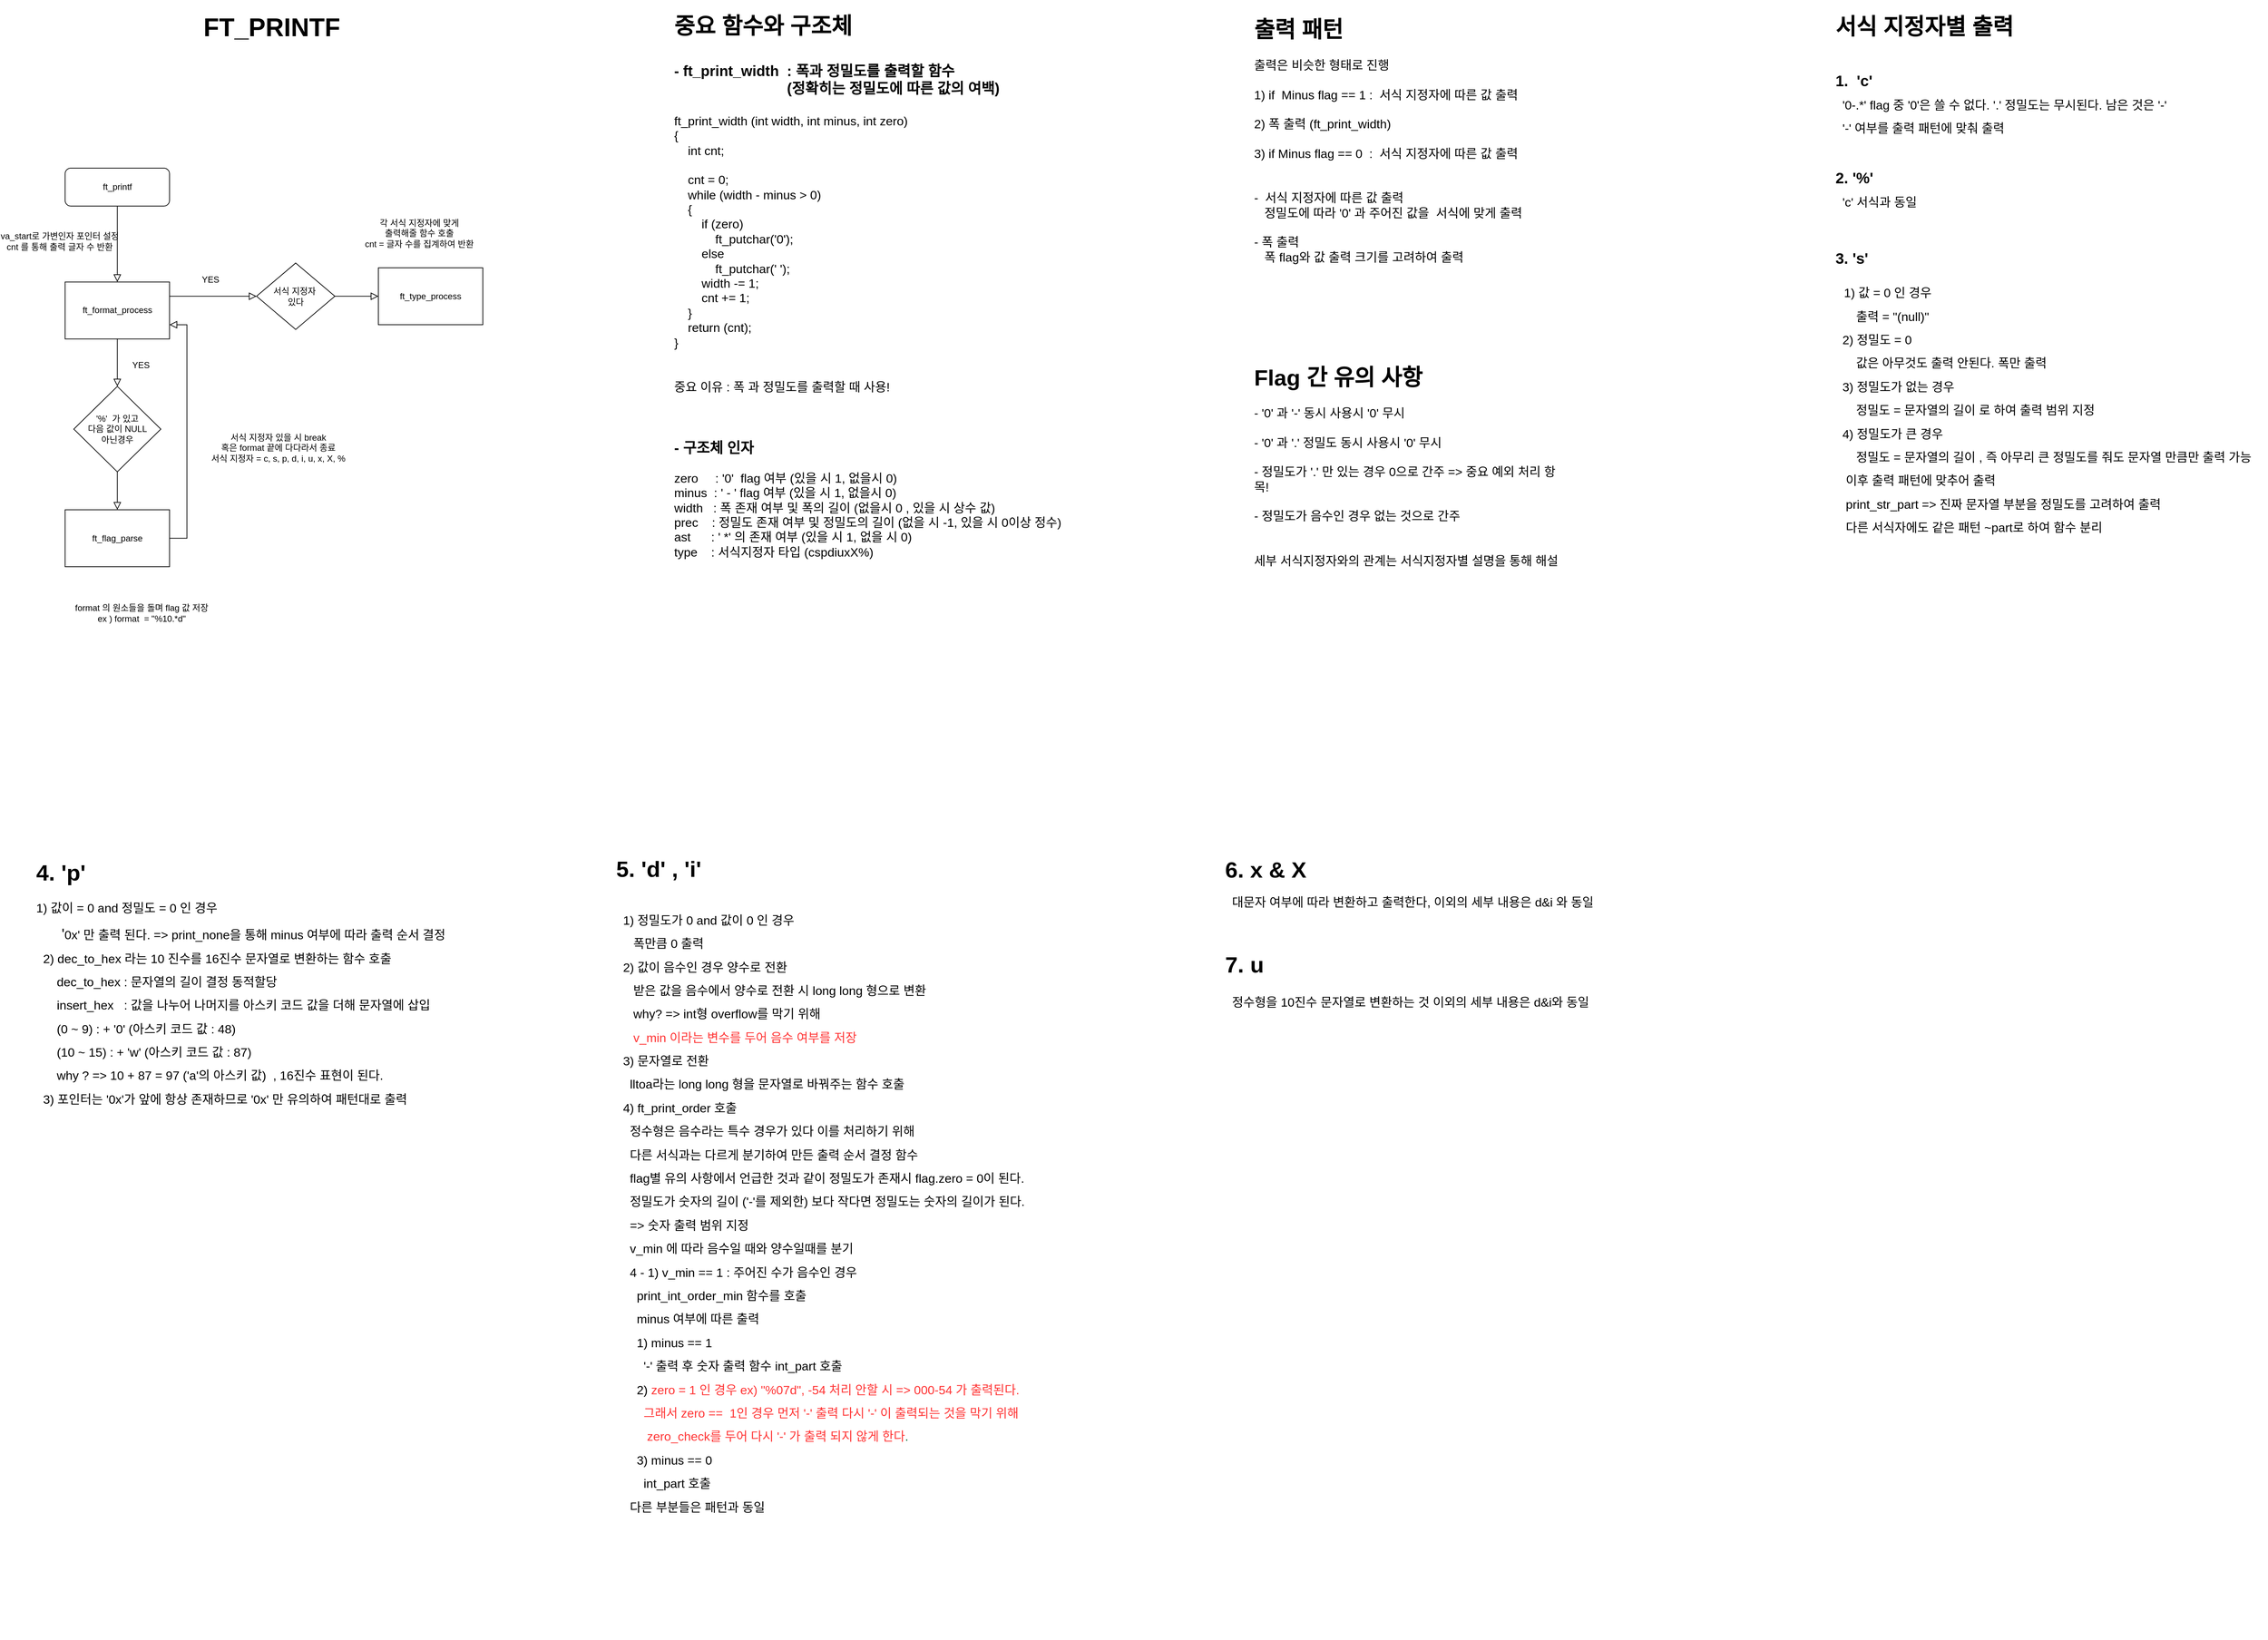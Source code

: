 <mxfile version="14.4.7" type="github">
  <diagram id="C5RBs43oDa-KdzZeNtuy" name="Page-1">
    <mxGraphModel dx="2474" dy="786" grid="1" gridSize="10" guides="1" tooltips="1" connect="1" arrows="1" fold="1" page="1" pageScale="1" pageWidth="827" pageHeight="1169" math="0" shadow="0">
      <root>
        <mxCell id="WIyWlLk6GJQsqaUBKTNV-0" />
        <mxCell id="WIyWlLk6GJQsqaUBKTNV-1" parent="WIyWlLk6GJQsqaUBKTNV-0" />
        <mxCell id="jbhYbt3t-bC4aFOuz0vU-21" value="&lt;h1&gt;&lt;font style=&quot;font-size: 31px&quot;&gt;중요 함수와 구조체&lt;/font&gt;&lt;/h1&gt;&lt;div&gt;&lt;b&gt;&lt;br&gt;&lt;/b&gt;&lt;/div&gt;&lt;div style=&quot;font-size: 20px&quot;&gt;&lt;font style=&quot;font-size: 20px&quot;&gt;&lt;b&gt;- ft_print_width&amp;nbsp; : 폭과 정밀도를 출력할 함수&amp;nbsp;&lt;/b&gt;&lt;/font&gt;&lt;/div&gt;&lt;div style=&quot;font-size: 20px&quot;&gt;&lt;font style=&quot;font-size: 20px&quot;&gt;&lt;b&gt;&amp;nbsp; &amp;nbsp; &amp;nbsp; &amp;nbsp; &amp;nbsp; &amp;nbsp; &amp;nbsp; &amp;nbsp; &amp;nbsp; &amp;nbsp; &amp;nbsp; &amp;nbsp; &amp;nbsp; &amp;nbsp; (정확히는 정밀도에 따른 값의 여백)&lt;/b&gt;&lt;/font&gt;&lt;/div&gt;&lt;div style=&quot;font-size: 20px&quot;&gt;&lt;font style=&quot;font-size: 20px&quot;&gt;&lt;br&gt;&lt;/font&gt;&lt;/div&gt;&lt;div style=&quot;font-size: 17px&quot;&gt;ft_print_width (int width, int minus, int zero)&lt;/div&gt;&lt;div style=&quot;font-size: 17px&quot;&gt;{&lt;/div&gt;&lt;div style=&quot;font-size: 17px&quot;&gt;&amp;nbsp; &amp;nbsp; int cnt;&lt;/div&gt;&lt;div style=&quot;font-size: 17px&quot;&gt;&lt;br&gt;&lt;/div&gt;&lt;div style=&quot;font-size: 17px&quot;&gt;&amp;nbsp; &amp;nbsp; cnt = 0;&lt;/div&gt;&lt;div style=&quot;font-size: 17px&quot;&gt;&amp;nbsp; &amp;nbsp; while (width - minus &amp;gt; 0)&lt;/div&gt;&lt;div style=&quot;font-size: 17px&quot;&gt;&amp;nbsp; &amp;nbsp; {&lt;/div&gt;&lt;div style=&quot;font-size: 17px&quot;&gt;&amp;nbsp; &amp;nbsp; &amp;nbsp; &amp;nbsp; if (zero)&lt;/div&gt;&lt;div style=&quot;font-size: 17px&quot;&gt;&amp;nbsp; &amp;nbsp; &amp;nbsp; &amp;nbsp; &amp;nbsp; &amp;nbsp; ft_putchar(&#39;0&#39;);&lt;/div&gt;&lt;div style=&quot;font-size: 17px&quot;&gt;&amp;nbsp; &amp;nbsp; &amp;nbsp; &amp;nbsp; else&lt;/div&gt;&lt;div style=&quot;font-size: 17px&quot;&gt;&amp;nbsp; &amp;nbsp; &amp;nbsp; &amp;nbsp; &amp;nbsp; &amp;nbsp; ft_putchar(&#39; &#39;);&lt;/div&gt;&lt;div style=&quot;font-size: 17px&quot;&gt;&amp;nbsp; &amp;nbsp; &amp;nbsp; &amp;nbsp; width -= 1;&lt;/div&gt;&lt;div style=&quot;font-size: 17px&quot;&gt;&amp;nbsp; &amp;nbsp; &amp;nbsp; &amp;nbsp; cnt += 1;&lt;/div&gt;&lt;div style=&quot;font-size: 17px&quot;&gt;&amp;nbsp; &amp;nbsp; }&lt;/div&gt;&lt;div style=&quot;font-size: 17px&quot;&gt;&amp;nbsp; &amp;nbsp; return (cnt);&lt;/div&gt;&lt;div style=&quot;font-size: 17px&quot;&gt;}&lt;/div&gt;&lt;div style=&quot;font-size: 17px&quot;&gt;&lt;br&gt;&lt;/div&gt;&lt;div style=&quot;font-size: 17px&quot;&gt;&lt;br&gt;&lt;/div&gt;&lt;div style=&quot;font-size: 17px&quot;&gt;중요 이유 : 폭 과 정밀도를 출력할 때 사용!&lt;/div&gt;&lt;div style=&quot;font-size: 17px&quot;&gt;&lt;br&gt;&lt;/div&gt;&lt;div style=&quot;font-size: 17px&quot;&gt;&lt;br&gt;&lt;/div&gt;&lt;div style=&quot;font-size: 17px&quot;&gt;&lt;br&gt;&lt;/div&gt;&lt;div&gt;&lt;font style=&quot;font-size: 20px&quot;&gt;&lt;b&gt;- 구조체 인자&lt;/b&gt;&lt;/font&gt;&lt;/div&gt;&lt;div style=&quot;font-size: 17px&quot;&gt;&lt;br&gt;&lt;/div&gt;&lt;div style=&quot;font-size: 17px&quot;&gt;zero&amp;nbsp; &amp;nbsp; &amp;nbsp;: &#39;0&#39;&amp;nbsp; flag 여부 (있을 시 1, 없을시 0)&lt;/div&gt;&lt;div style=&quot;font-size: 17px&quot;&gt;minus&amp;nbsp; : &#39; - &#39; flag 여부 (있을 시 1, 없을시 0)&lt;/div&gt;&lt;div style=&quot;font-size: 17px&quot;&gt;width&amp;nbsp; &amp;nbsp;: 폭 존재 여부 및 폭의 길이 (없을시 0 , 있을 시 상수 값)&lt;/div&gt;&lt;div style=&quot;font-size: 17px&quot;&gt;prec&amp;nbsp; &amp;nbsp; : 정밀도 존재 여부 및 정밀도의 길이 (없을 시 -1, 있을 시 0이상 정수)&lt;/div&gt;&lt;div style=&quot;font-size: 17px&quot;&gt;ast&amp;nbsp; &amp;nbsp; &amp;nbsp; : &#39; *&#39; 의 존재 여부 (있을 시 1, 없을 시 0)&lt;/div&gt;&lt;div style=&quot;font-size: 17px&quot;&gt;type&amp;nbsp; &amp;nbsp; : 서식지정자 타입 (cspdiuxX%)&amp;nbsp;&lt;/div&gt;&lt;div style=&quot;font-size: 17px&quot;&gt;&lt;br&gt;&lt;/div&gt;&lt;div style=&quot;font-size: 17px&quot;&gt;&lt;br&gt;&lt;/div&gt;&lt;div style=&quot;font-size: 17px&quot;&gt;&lt;br&gt;&lt;/div&gt;" style="text;html=1;strokeColor=none;fillColor=none;spacing=5;spacingTop=-20;whiteSpace=wrap;overflow=hidden;rounded=0;" vertex="1" parent="WIyWlLk6GJQsqaUBKTNV-1">
          <mxGeometry x="120" y="40" width="550" height="960" as="geometry" />
        </mxCell>
        <mxCell id="jbhYbt3t-bC4aFOuz0vU-23" value="" style="group;fontSize=12;" vertex="1" connectable="0" parent="WIyWlLk6GJQsqaUBKTNV-1">
          <mxGeometry x="-723" y="260" width="620" height="660" as="geometry" />
        </mxCell>
        <mxCell id="jbhYbt3t-bC4aFOuz0vU-9" value="format 의 원소들을 돌며 flag 값 저장 &lt;br style=&quot;font-size: 12px;&quot;&gt;ex ) format&amp;nbsp; = &quot;%10.*d&quot;" style="text;html=1;strokeColor=none;fillColor=none;align=center;verticalAlign=middle;whiteSpace=wrap;rounded=0;fontSize=12;" vertex="1" parent="jbhYbt3t-bC4aFOuz0vU-23">
          <mxGeometry y="568.333" width="226.873" height="91.667" as="geometry" />
        </mxCell>
        <mxCell id="jbhYbt3t-bC4aFOuz0vU-22" value="" style="group;fontSize=12;" vertex="1" connectable="0" parent="jbhYbt3t-bC4aFOuz0vU-23">
          <mxGeometry x="7.803" width="612.197" height="550" as="geometry" />
        </mxCell>
        <mxCell id="WIyWlLk6GJQsqaUBKTNV-3" value="ft_printf" style="rounded=1;whiteSpace=wrap;html=1;fontSize=12;glass=0;strokeWidth=1;shadow=0;" parent="jbhYbt3t-bC4aFOuz0vU-22" vertex="1">
          <mxGeometry width="144.046" height="52.381" as="geometry" />
        </mxCell>
        <mxCell id="WIyWlLk6GJQsqaUBKTNV-5" value="va_start로 가변인자 포인터 설정&lt;br style=&quot;font-size: 12px;&quot;&gt;cnt 를 통해 출력 글자 수 반환" style="edgeStyle=orthogonalEdgeStyle;rounded=0;html=1;jettySize=auto;orthogonalLoop=1;fontSize=12;endArrow=block;endFill=0;endSize=8;strokeWidth=1;shadow=0;labelBackgroundColor=none;exitX=0.5;exitY=1;exitDx=0;exitDy=0;entryX=0.5;entryY=0;entryDx=0;entryDy=0;" parent="jbhYbt3t-bC4aFOuz0vU-22" source="WIyWlLk6GJQsqaUBKTNV-3" target="jbhYbt3t-bC4aFOuz0vU-0" edge="1">
          <mxGeometry x="-0.077" y="-80" relative="1" as="geometry">
            <mxPoint as="offset" />
            <mxPoint x="324.105" y="39.286" as="sourcePoint" />
          </mxGeometry>
        </mxCell>
        <mxCell id="jbhYbt3t-bC4aFOuz0vU-0" value="ft_format_process" style="rounded=0;whiteSpace=wrap;html=1;fontSize=12;" vertex="1" parent="jbhYbt3t-bC4aFOuz0vU-22">
          <mxGeometry y="157.143" width="144.046" height="78.571" as="geometry" />
        </mxCell>
        <mxCell id="jbhYbt3t-bC4aFOuz0vU-5" value="ft_flag_parse" style="rounded=0;whiteSpace=wrap;html=1;fontSize=12;" vertex="1" parent="jbhYbt3t-bC4aFOuz0vU-22">
          <mxGeometry y="471.429" width="144.046" height="78.571" as="geometry" />
        </mxCell>
        <mxCell id="jbhYbt3t-bC4aFOuz0vU-6" value="&#39;%&#39;&amp;nbsp; 가 있고&lt;br style=&quot;font-size: 12px;&quot;&gt;다음 값이 NULL&lt;br style=&quot;font-size: 12px;&quot;&gt;아닌경우" style="rhombus;whiteSpace=wrap;html=1;fontSize=12;" vertex="1" parent="jbhYbt3t-bC4aFOuz0vU-22">
          <mxGeometry x="12.004" y="301.19" width="120.039" height="117.857" as="geometry" />
        </mxCell>
        <mxCell id="jbhYbt3t-bC4aFOuz0vU-7" value="" style="edgeStyle=orthogonalEdgeStyle;rounded=0;html=1;jettySize=auto;orthogonalLoop=1;fontSize=12;endArrow=block;endFill=0;endSize=8;strokeWidth=1;shadow=0;labelBackgroundColor=none;exitX=0.5;exitY=1;exitDx=0;exitDy=0;entryX=0.5;entryY=0;entryDx=0;entryDy=0;" edge="1" parent="jbhYbt3t-bC4aFOuz0vU-22" source="jbhYbt3t-bC4aFOuz0vU-0" target="jbhYbt3t-bC4aFOuz0vU-6">
          <mxGeometry x="-0.077" y="90" relative="1" as="geometry">
            <mxPoint as="offset" />
            <mxPoint x="84.027" y="65.476" as="sourcePoint" />
            <mxPoint x="84.027" y="235.714" as="targetPoint" />
          </mxGeometry>
        </mxCell>
        <mxCell id="jbhYbt3t-bC4aFOuz0vU-8" value="" style="edgeStyle=orthogonalEdgeStyle;rounded=0;html=1;jettySize=auto;orthogonalLoop=1;fontSize=12;endArrow=block;endFill=0;endSize=8;strokeWidth=1;shadow=0;labelBackgroundColor=none;exitX=0.5;exitY=1;exitDx=0;exitDy=0;entryX=0.5;entryY=0;entryDx=0;entryDy=0;" edge="1" parent="jbhYbt3t-bC4aFOuz0vU-22" source="jbhYbt3t-bC4aFOuz0vU-6" target="jbhYbt3t-bC4aFOuz0vU-5">
          <mxGeometry x="-0.077" y="90" relative="1" as="geometry">
            <mxPoint as="offset" />
            <mxPoint x="84.027" y="314.286" as="sourcePoint" />
            <mxPoint x="84.027" y="353.571" as="targetPoint" />
          </mxGeometry>
        </mxCell>
        <mxCell id="jbhYbt3t-bC4aFOuz0vU-10" value="서식 지정자 있을 시 break&lt;br style=&quot;font-size: 12px;&quot;&gt;혹은 format 끝에 다다라서 종료&lt;br style=&quot;font-size: 12px;&quot;&gt;서식 지정자 = c, s, p, d, i, u, x, X, %" style="text;html=1;strokeColor=none;fillColor=none;align=center;verticalAlign=middle;whiteSpace=wrap;rounded=0;fontSize=12;" vertex="1" parent="jbhYbt3t-bC4aFOuz0vU-22">
          <mxGeometry x="168.054" y="353.571" width="252.081" height="65.476" as="geometry" />
        </mxCell>
        <mxCell id="jbhYbt3t-bC4aFOuz0vU-11" value="" style="edgeStyle=orthogonalEdgeStyle;rounded=0;html=1;jettySize=auto;orthogonalLoop=1;fontSize=12;endArrow=block;endFill=0;endSize=8;strokeWidth=1;shadow=0;labelBackgroundColor=none;exitX=1;exitY=0.5;exitDx=0;exitDy=0;entryX=1;entryY=0.75;entryDx=0;entryDy=0;" edge="1" parent="jbhYbt3t-bC4aFOuz0vU-22" source="jbhYbt3t-bC4aFOuz0vU-5" target="jbhYbt3t-bC4aFOuz0vU-0">
          <mxGeometry x="-0.077" y="90" relative="1" as="geometry">
            <mxPoint as="offset" />
            <mxPoint x="84.027" y="432.143" as="sourcePoint" />
            <mxPoint x="84.027" y="484.524" as="targetPoint" />
            <Array as="points">
              <mxPoint x="168.054" y="510.714" />
              <mxPoint x="168.054" y="216.071" />
            </Array>
          </mxGeometry>
        </mxCell>
        <mxCell id="jbhYbt3t-bC4aFOuz0vU-12" value="" style="edgeStyle=orthogonalEdgeStyle;rounded=0;html=1;jettySize=auto;orthogonalLoop=1;fontSize=12;endArrow=block;endFill=0;endSize=8;strokeWidth=1;shadow=0;labelBackgroundColor=none;exitX=1;exitY=0.25;exitDx=0;exitDy=0;entryX=0;entryY=0.5;entryDx=0;entryDy=0;" edge="1" parent="jbhYbt3t-bC4aFOuz0vU-22" source="jbhYbt3t-bC4aFOuz0vU-0" target="jbhYbt3t-bC4aFOuz0vU-13">
          <mxGeometry x="-0.077" y="90" relative="1" as="geometry">
            <mxPoint as="offset" />
            <mxPoint x="288.093" y="26.19" as="sourcePoint" />
            <mxPoint x="240.077" y="176.786" as="targetPoint" />
            <Array as="points" />
          </mxGeometry>
        </mxCell>
        <mxCell id="jbhYbt3t-bC4aFOuz0vU-13" value="서식 지정자&amp;nbsp;&lt;br style=&quot;font-size: 12px;&quot;&gt;있다" style="rhombus;whiteSpace=wrap;html=1;fontSize=12;" vertex="1" parent="jbhYbt3t-bC4aFOuz0vU-22">
          <mxGeometry x="264.085" y="130.952" width="108.035" height="91.667" as="geometry" />
        </mxCell>
        <mxCell id="jbhYbt3t-bC4aFOuz0vU-15" value="YES" style="text;html=1;resizable=0;autosize=1;align=center;verticalAlign=middle;points=[];fillColor=none;strokeColor=none;rounded=0;fontSize=12;" vertex="1" parent="jbhYbt3t-bC4aFOuz0vU-22">
          <mxGeometry x="84.027" y="261.905" width="40" height="20" as="geometry" />
        </mxCell>
        <mxCell id="jbhYbt3t-bC4aFOuz0vU-16" value="YES" style="text;html=1;resizable=0;autosize=1;align=center;verticalAlign=middle;points=[];fillColor=none;strokeColor=none;rounded=0;fontSize=12;" vertex="1" parent="jbhYbt3t-bC4aFOuz0vU-22">
          <mxGeometry x="180.058" y="144.048" width="40" height="20" as="geometry" />
        </mxCell>
        <mxCell id="jbhYbt3t-bC4aFOuz0vU-17" value="ft_type_process" style="whiteSpace=wrap;html=1;fontSize=12;" vertex="1" parent="jbhYbt3t-bC4aFOuz0vU-22">
          <mxGeometry x="432.139" y="137.5" width="144.046" height="78.571" as="geometry" />
        </mxCell>
        <mxCell id="jbhYbt3t-bC4aFOuz0vU-18" value="" style="edgeStyle=orthogonalEdgeStyle;rounded=0;html=1;jettySize=auto;orthogonalLoop=1;fontSize=12;endArrow=block;endFill=0;endSize=8;strokeWidth=1;shadow=0;labelBackgroundColor=none;exitX=1;exitY=0.5;exitDx=0;exitDy=0;entryX=0;entryY=0.5;entryDx=0;entryDy=0;" edge="1" parent="jbhYbt3t-bC4aFOuz0vU-22" source="jbhYbt3t-bC4aFOuz0vU-13" target="jbhYbt3t-bC4aFOuz0vU-17">
          <mxGeometry x="-0.077" y="90" relative="1" as="geometry">
            <mxPoint as="offset" />
            <mxPoint x="156.05" y="189.881" as="sourcePoint" />
            <mxPoint x="276.089" y="189.881" as="targetPoint" />
            <Array as="points" />
          </mxGeometry>
        </mxCell>
        <mxCell id="jbhYbt3t-bC4aFOuz0vU-19" value="각 서식 지정자에 맞게&lt;br style=&quot;font-size: 12px;&quot;&gt;출력해줄 함수 호출&lt;br style=&quot;font-size: 12px;&quot;&gt;cnt = 글자 수를 집계하여 반환" style="text;html=1;resizable=0;autosize=1;align=center;verticalAlign=middle;points=[];fillColor=none;strokeColor=none;rounded=0;fontSize=12;" vertex="1" parent="jbhYbt3t-bC4aFOuz0vU-22">
          <mxGeometry x="408.132" y="65.476" width="160" height="50" as="geometry" />
        </mxCell>
        <mxCell id="jbhYbt3t-bC4aFOuz0vU-25" value="&lt;h1&gt;&lt;font style=&quot;font-size: 35px&quot;&gt;FT_PRINTF&lt;/font&gt;&lt;/h1&gt;" style="text;html=1;strokeColor=none;fillColor=none;align=center;verticalAlign=middle;whiteSpace=wrap;rounded=0;labelBorderColor=none;labelBackgroundColor=none;" vertex="1" parent="WIyWlLk6GJQsqaUBKTNV-1">
          <mxGeometry x="-540" y="30" width="220" height="70" as="geometry" />
        </mxCell>
        <mxCell id="jbhYbt3t-bC4aFOuz0vU-26" value="&lt;h1 style=&quot;font-size: 31px&quot;&gt;출력 패턴&lt;/h1&gt;&lt;div style=&quot;font-size: 17px&quot;&gt;출력은 비슷한 형태로 진행&lt;/div&gt;&lt;div style=&quot;font-size: 17px&quot;&gt;&lt;br&gt;&lt;/div&gt;&lt;div style=&quot;font-size: 17px&quot;&gt;1) if&amp;nbsp; Minus flag == 1 :&amp;nbsp; 서식 지정자에 따른 값 출력&lt;/div&gt;&lt;div style=&quot;font-size: 17px&quot;&gt;&lt;br&gt;&lt;/div&gt;&lt;div style=&quot;font-size: 17px&quot;&gt;2) 폭 출력 (ft_print_width)&lt;/div&gt;&lt;div style=&quot;font-size: 17px&quot;&gt;&lt;br&gt;&lt;/div&gt;&lt;div style=&quot;font-size: 17px&quot;&gt;3) if Minus flag == 0&amp;nbsp; :&amp;nbsp; 서식 지정자에 따른 값 출력&amp;nbsp;&lt;/div&gt;&lt;div style=&quot;font-size: 17px&quot;&gt;&lt;br&gt;&lt;/div&gt;&lt;div style=&quot;font-size: 17px&quot;&gt;&lt;br&gt;&lt;/div&gt;&lt;span style=&quot;font-size: 17px&quot;&gt;-&amp;nbsp; 서식 지정자에 따른 값 출력&lt;br&gt;&amp;nbsp; &amp;nbsp;정밀도에 따라 &#39;0&#39; 과 주어진 값을&amp;nbsp; 서식에 맞게 출력&lt;br&gt;&lt;br&gt;- 폭 출력&lt;br&gt;&amp;nbsp; &amp;nbsp;폭 flag와 값 출력 크기를 고려하여 출력&lt;br&gt;&lt;/span&gt;" style="text;html=1;strokeColor=none;fillColor=none;spacing=5;spacingTop=-20;whiteSpace=wrap;overflow=hidden;rounded=0;labelBackgroundColor=none;fontSize=12;" vertex="1" parent="WIyWlLk6GJQsqaUBKTNV-1">
          <mxGeometry x="920" y="40" width="440" height="400" as="geometry" />
        </mxCell>
        <mxCell id="jbhYbt3t-bC4aFOuz0vU-27" value="&lt;h1 style=&quot;font-size: 31px&quot;&gt;Flag 간 유의 사항&lt;/h1&gt;&lt;div style=&quot;font-size: 17px&quot;&gt;&lt;/div&gt;&lt;span style=&quot;font-size: 17px&quot;&gt;- &#39;0&#39; 과 &#39;-&#39; 동시 사용시 &#39;0&#39; 무시&lt;br&gt;&lt;br&gt;- &#39;0&#39; 과 &#39;.&#39; 정밀도 동시 사용시 &#39;0&#39; 무시&lt;br&gt;&lt;br&gt;- 정밀도가 &#39;.&#39; 만 있는 경우 0으로 간주 =&amp;gt; 중요 예외 처리 항목!&lt;br&gt;&lt;br&gt;- 정밀도가 음수인 경우 없는 것으로 간주&lt;br&gt;&lt;br&gt;&lt;br&gt;세부 서식지정자와의 관계는 서식지정자별 설명을 통해 해설&lt;br&gt;&lt;/span&gt;" style="text;html=1;strokeColor=none;fillColor=none;spacing=5;spacingTop=-20;whiteSpace=wrap;overflow=hidden;rounded=0;labelBackgroundColor=none;fontSize=12;" vertex="1" parent="WIyWlLk6GJQsqaUBKTNV-1">
          <mxGeometry x="920" y="520" width="440" height="400" as="geometry" />
        </mxCell>
        <mxCell id="jbhYbt3t-bC4aFOuz0vU-28" value="&lt;h1&gt;&lt;font style=&quot;font-size: 31px&quot;&gt;서식 지정자별 출력&lt;/font&gt;&lt;/h1&gt;&lt;p&gt;&lt;br&gt;&lt;/p&gt;&lt;p&gt;&lt;b&gt;&lt;font style=&quot;font-size: 21px&quot;&gt;1.&amp;nbsp; &#39;c&#39;&lt;/font&gt;&lt;/b&gt;&lt;/p&gt;&lt;p&gt;&lt;span style=&quot;font-size: 17px&quot;&gt;&amp;nbsp; &#39;0-.*&#39; flag 중 &#39;0&#39;은 쓸 수 없다. &#39;.&#39; 정밀도는 무시된다. 남은 것은 &#39;-&#39;&amp;nbsp;&lt;/span&gt;&lt;/p&gt;&lt;p&gt;&lt;span style=&quot;font-size: 17px&quot;&gt;&amp;nbsp; &#39;-&#39; 여부를 출력 패턴에 맞춰 출력&lt;/span&gt;&lt;/p&gt;&lt;p&gt;&lt;span style=&quot;font-size: 17px&quot;&gt;&lt;br&gt;&lt;/span&gt;&lt;/p&gt;&lt;p&gt;&lt;font style=&quot;font-size: 21px&quot;&gt;&lt;b&gt;2. &#39;%&#39;&lt;/b&gt;&lt;/font&gt;&lt;/p&gt;&lt;p&gt;&lt;span style=&quot;font-size: 17px&quot;&gt;&amp;nbsp; &#39;c&#39; 서식과 동일&lt;/span&gt;&lt;/p&gt;&lt;p&gt;&lt;span style=&quot;font-size: 17px&quot;&gt;&lt;br&gt;&lt;/span&gt;&lt;/p&gt;&lt;p style=&quot;font-size: 21px&quot;&gt;&lt;b&gt;&lt;font style=&quot;font-size: 21px&quot;&gt;3. &#39;s&#39;&lt;/font&gt;&lt;/b&gt;&lt;/p&gt;&lt;p&gt;&lt;span style=&quot;font-size: 21px&quot;&gt;&amp;nbsp; &lt;/span&gt;&lt;font style=&quot;font-size: 17px&quot;&gt;1) 값 = 0 인 경우&lt;/font&gt;&lt;/p&gt;&lt;p&gt;&lt;span style=&quot;font-size: 17px&quot;&gt;&amp;nbsp; &amp;nbsp; &amp;nbsp; 출력 = &quot;(null)&quot;&lt;/span&gt;&lt;br&gt;&lt;/p&gt;&lt;p&gt;&lt;span style=&quot;font-size: 17px&quot;&gt;&amp;nbsp; 2) 정밀도 = 0&lt;/span&gt;&lt;/p&gt;&lt;p&gt;&lt;span style=&quot;font-size: 17px&quot;&gt;&amp;nbsp; &amp;nbsp; &amp;nbsp; 값은 아무것도 출력 안된다. 폭만 출력&lt;/span&gt;&lt;/p&gt;&lt;p&gt;&lt;span style=&quot;font-size: 17px&quot;&gt;&amp;nbsp; 3) 정밀도가 없는 경우&lt;/span&gt;&lt;/p&gt;&lt;p&gt;&lt;span style=&quot;font-size: 17px&quot;&gt;&amp;nbsp; &amp;nbsp; &amp;nbsp; 정밀도 = 문자열의 길이 로 하여 출력 범위 지정&lt;/span&gt;&lt;/p&gt;&lt;p&gt;&lt;span style=&quot;font-size: 17px&quot;&gt;&amp;nbsp; 4) 정밀도가 큰 경우&lt;/span&gt;&lt;/p&gt;&lt;p&gt;&lt;span style=&quot;font-size: 17px&quot;&gt;&amp;nbsp; &amp;nbsp; &amp;nbsp; 정밀도 = 문자열의 길이 , 즉 아무리 큰 정밀도를 줘도 문자열 만큼만 출력 가능&lt;/span&gt;&lt;/p&gt;&lt;p&gt;&lt;span style=&quot;font-size: 17px&quot;&gt;&amp;nbsp; &amp;nbsp;이후 출력 패턴에 맞추어 출력&lt;/span&gt;&lt;/p&gt;&lt;p&gt;&lt;span style=&quot;font-size: 17px&quot;&gt;&amp;nbsp; &amp;nbsp;print_str_part =&amp;gt; 진짜 문자열 부분을 정밀도를 고려하여 출력&lt;/span&gt;&lt;/p&gt;&lt;p&gt;&lt;span style=&quot;font-size: 17px&quot;&gt;&amp;nbsp; &amp;nbsp;다른 서식자에도 같은 패턴 ~part로 하여 함수 분리&lt;/span&gt;&lt;/p&gt;&lt;p&gt;&lt;br&gt;&lt;/p&gt;&lt;p&gt;&lt;br&gt;&lt;/p&gt;&lt;p&gt;&lt;br&gt;&lt;/p&gt;" style="text;html=1;strokeColor=none;fillColor=none;spacing=5;spacingTop=-20;whiteSpace=wrap;overflow=hidden;rounded=0;labelBackgroundColor=none;fontSize=12;" vertex="1" parent="WIyWlLk6GJQsqaUBKTNV-1">
          <mxGeometry x="1722" y="41" width="600" height="2249" as="geometry" />
        </mxCell>
        <mxCell id="jbhYbt3t-bC4aFOuz0vU-29" value="&lt;h1 style=&quot;font-size: 31px&quot;&gt;&lt;font style=&quot;font-size: 31px&quot;&gt;4. &#39;p&#39;&lt;/font&gt;&lt;/h1&gt;&lt;p&gt;&lt;font style=&quot;font-size: 17px&quot;&gt;1) 값이 = 0 and 정밀도 = 0 인 경우&lt;/font&gt;&lt;/p&gt;&lt;p&gt;&lt;span style=&quot;font-size: 21px&quot;&gt;&amp;nbsp; &amp;nbsp; &amp;nbsp; &#39;&lt;/span&gt;&lt;font style=&quot;font-size: 17px&quot;&gt;0x&#39; 만 출력 된다. =&amp;gt; print_none을 통해 minus 여부에 따라 출력 순서 결정&lt;/font&gt;&lt;/p&gt;&lt;p&gt;&lt;span style=&quot;font-size: 17px&quot;&gt;&amp;nbsp; 2) dec_to_hex 라는 10 진수를 16진수 문자열로 변환하는 함수 호출&lt;/span&gt;&lt;/p&gt;&lt;p&gt;&lt;span style=&quot;font-size: 17px&quot;&gt;&amp;nbsp; &amp;nbsp; &amp;nbsp; dec_to_hex : 문자열의 길이 결정 동적할당&lt;/span&gt;&lt;/p&gt;&lt;p&gt;&lt;span style=&quot;font-size: 17px&quot;&gt;&amp;nbsp; &amp;nbsp; &amp;nbsp; insert_hex&amp;nbsp; &amp;nbsp;: 값을 나누어 나머지를 아스키 코드 값을 더해 문자열에 삽입&lt;/span&gt;&lt;/p&gt;&lt;p&gt;&lt;span style=&quot;font-size: 17px&quot;&gt;&amp;nbsp; &amp;nbsp; &amp;nbsp; (0 ~ 9) : + &#39;0&#39; (아스키 코드 값 : 48)&lt;/span&gt;&lt;/p&gt;&lt;p&gt;&lt;span style=&quot;font-size: 17px&quot;&gt;&amp;nbsp; &amp;nbsp; &amp;nbsp; (10 ~ 15) : + &#39;w&#39; (아스키 코드 값 : 87)&lt;/span&gt;&lt;/p&gt;&lt;p&gt;&lt;span style=&quot;font-size: 17px&quot;&gt;&amp;nbsp; &amp;nbsp; &amp;nbsp; why ? =&amp;gt; 10 + 87 = 97 (&#39;a&#39;의 아스키 값)&amp;nbsp; , 16진수 표현이 된다.&lt;/span&gt;&lt;/p&gt;&lt;p&gt;&lt;span style=&quot;font-size: 17px&quot;&gt;&amp;nbsp; 3) 포인터는 &#39;0x&#39;가 앞에 항상 존재하므로 &#39;0x&#39; 만 유의하여 패턴대로 출력&lt;/span&gt;&lt;/p&gt;" style="text;html=1;strokeColor=none;fillColor=none;spacing=5;spacingTop=-20;whiteSpace=wrap;overflow=hidden;rounded=0;labelBackgroundColor=none;fontSize=12;" vertex="1" parent="WIyWlLk6GJQsqaUBKTNV-1">
          <mxGeometry x="-760" y="1203" width="630" height="550" as="geometry" />
        </mxCell>
        <mxCell id="jbhYbt3t-bC4aFOuz0vU-30" value="&lt;h1&gt;&lt;font style=&quot;font-size: 31px&quot;&gt;5. &#39;d&#39; , &#39;i&#39;&lt;/font&gt;&lt;br&gt;&lt;/h1&gt;&lt;p&gt;&lt;br&gt;&lt;/p&gt;&lt;p&gt;&lt;span style=&quot;font-size: 17px&quot;&gt;&amp;nbsp; 1) 정밀도가 0 and 값이 0 인 경우&lt;/span&gt;&lt;/p&gt;&lt;p&gt;&lt;span style=&quot;font-size: 17px&quot;&gt;&amp;nbsp; &amp;nbsp; &amp;nbsp;폭만큼 0 출력&lt;/span&gt;&lt;/p&gt;&lt;p&gt;&lt;span style=&quot;font-size: 17px&quot;&gt;&amp;nbsp; 2) 값이 음수인 경우 양수로 전환&amp;nbsp;&lt;/span&gt;&lt;/p&gt;&lt;p&gt;&lt;span style=&quot;font-size: 17px&quot;&gt;&amp;nbsp; &amp;nbsp; &amp;nbsp;받은 값을 음수에서 양수로 전환 시 long long 형으로 변환&amp;nbsp;&lt;/span&gt;&lt;/p&gt;&lt;p&gt;&lt;span style=&quot;font-size: 17px&quot;&gt;&amp;nbsp; &amp;nbsp; &amp;nbsp;why? =&amp;gt; int형 overflow를 막기 위해&lt;/span&gt;&lt;/p&gt;&lt;p&gt;&lt;span style=&quot;font-size: 17px&quot;&gt;&amp;nbsp; &amp;nbsp; &amp;nbsp;&lt;font color=&quot;#ff3333&quot;&gt;v_min 이라는 변수를 두어 음수 여부를 저장&lt;/font&gt;&lt;/span&gt;&lt;/p&gt;&lt;p&gt;&lt;span style=&quot;font-size: 17px&quot;&gt;&amp;nbsp; 3) 문자열로 전환&lt;/span&gt;&lt;/p&gt;&lt;p&gt;&lt;span style=&quot;font-size: 17px&quot;&gt;&amp;nbsp; &amp;nbsp; lltoa라는 long long 형을 문자열로 바꿔주는 함수 호출&lt;/span&gt;&lt;/p&gt;&lt;p&gt;&lt;span style=&quot;font-size: 17px&quot;&gt;&amp;nbsp; 4) ft_print_order 호출&amp;nbsp;&lt;/span&gt;&lt;/p&gt;&lt;p&gt;&lt;span style=&quot;font-size: 17px&quot;&gt;&amp;nbsp; &amp;nbsp; 정수형은 음수라는 특수 경우가 있다 이를 처리하기 위해&amp;nbsp;&lt;/span&gt;&lt;/p&gt;&lt;p&gt;&lt;span style=&quot;font-size: 17px&quot;&gt;&amp;nbsp; &amp;nbsp; 다른 서식과는 다르게 분기하여 만든 출력 순서 결정 함수&lt;/span&gt;&lt;/p&gt;&lt;p&gt;&lt;span style=&quot;font-size: 17px&quot;&gt;&amp;nbsp; &amp;nbsp; flag별 유의 사항에서 언급한 것과 같이 정밀도가 존재시 flag.zero = 0이 된다.&lt;/span&gt;&lt;/p&gt;&lt;p&gt;&lt;span style=&quot;font-size: 17px&quot;&gt;&amp;nbsp; &amp;nbsp; 정밀도가 숫자의 길이 (&#39;-&#39;를 제외한) 보다 작다면 정밀도는 숫자의 길이가 된다.&lt;/span&gt;&lt;/p&gt;&lt;p&gt;&lt;span style=&quot;font-size: 17px&quot;&gt;&amp;nbsp; &amp;nbsp; =&amp;gt; 숫자 출력 범위 지정&lt;/span&gt;&lt;/p&gt;&lt;p&gt;&lt;span style=&quot;font-size: 17px&quot;&gt;&amp;nbsp; &amp;nbsp; v_min 에 따라 음수일 때와 양수일때를 분기&lt;/span&gt;&lt;/p&gt;&lt;p&gt;&lt;span style=&quot;font-size: 17px&quot;&gt;&amp;nbsp; &amp;nbsp; 4 - 1) v_min == 1 : 주어진 수가 음수인 경우&lt;/span&gt;&lt;/p&gt;&lt;p&gt;&lt;span style=&quot;font-size: 17px&quot;&gt;&amp;nbsp; &amp;nbsp; &amp;nbsp; print_int_order_min 함수를 호출&lt;/span&gt;&lt;/p&gt;&lt;p&gt;&lt;span style=&quot;font-size: 17px&quot;&gt;&amp;nbsp; &amp;nbsp; &amp;nbsp; minus 여부에 따른 출력&lt;/span&gt;&lt;/p&gt;&lt;p&gt;&lt;span style=&quot;font-size: 17px&quot;&gt;&amp;nbsp; &amp;nbsp; &amp;nbsp; 1) minus == 1&lt;/span&gt;&lt;/p&gt;&lt;p&gt;&lt;span style=&quot;font-size: 17px&quot;&gt;&amp;nbsp; &amp;nbsp; &amp;nbsp; &amp;nbsp; &#39;-&#39; 출력 후 숫자 출력 함수 int_part 호출&lt;/span&gt;&lt;/p&gt;&lt;p&gt;&lt;span style=&quot;font-size: 17px&quot;&gt;&amp;nbsp; &amp;nbsp; &amp;nbsp; 2)&lt;font color=&quot;#ff3333&quot;&gt;&amp;nbsp;zero = 1 인 경우 ex) &quot;%07d&quot;, -54 처리 안할 시 =&amp;gt; 000-54 가 출력된다.&lt;/font&gt;&lt;/span&gt;&lt;/p&gt;&lt;p&gt;&lt;font color=&quot;#ff3333&quot;&gt;&lt;span style=&quot;font-size: 17px&quot;&gt;&amp;nbsp; &amp;nbsp; &amp;nbsp; &amp;nbsp; 그래서 zero ==&amp;nbsp; 1인 경우 먼저 &#39;-&#39; 출력&amp;nbsp;&lt;/span&gt;&lt;span style=&quot;font-size: 17px&quot;&gt;다시 &#39;-&#39; 이 출력되는 것을 막기 위해&lt;/span&gt;&lt;/font&gt;&lt;/p&gt;&lt;p&gt;&lt;span style=&quot;font-size: 17px&quot;&gt;&lt;font color=&quot;#ff3333&quot;&gt;&amp;nbsp; &amp;nbsp; &amp;nbsp; &amp;nbsp; &amp;nbsp;zero_check를 두어 다시 &#39;-&#39; 가 출력 되지 않게 한다&lt;/font&gt;&lt;font color=&quot;#006633&quot;&gt;.&lt;/font&gt;&lt;/span&gt;&lt;/p&gt;&lt;p&gt;&lt;span style=&quot;font-size: 17px&quot;&gt;&lt;font color=&quot;#006633&quot;&gt;&amp;nbsp; &amp;nbsp; &amp;nbsp;&amp;nbsp;&lt;/font&gt;3) minus == 0&lt;/span&gt;&lt;/p&gt;&lt;p&gt;&lt;span style=&quot;font-size: 17px&quot;&gt;&amp;nbsp; &amp;nbsp; &amp;nbsp; &amp;nbsp; int_part 호출&lt;/span&gt;&lt;/p&gt;&lt;p&gt;&lt;span style=&quot;font-size: 17px&quot;&gt;&amp;nbsp; &amp;nbsp; 다른 부분들은 패턴과 동일&amp;nbsp;&amp;nbsp;&lt;font color=&quot;#006633&quot;&gt;&amp;nbsp;&amp;nbsp;&lt;/font&gt;&lt;/span&gt;&lt;/p&gt;&lt;p&gt;&lt;span style=&quot;font-size: 17px&quot;&gt;&lt;font color=&quot;#ff3333&quot;&gt;&lt;br&gt;&lt;/font&gt;&lt;/span&gt;&lt;/p&gt;&lt;p&gt;&lt;span style=&quot;font-size: 17px&quot;&gt;&lt;br&gt;&lt;/span&gt;&lt;/p&gt;&lt;p&gt;&lt;span style=&quot;font-size: 17px&quot;&gt;&amp;nbsp;&lt;br&gt;&lt;/span&gt;&lt;/p&gt;" style="text;html=1;strokeColor=none;fillColor=none;spacing=5;spacingTop=-20;whiteSpace=wrap;overflow=hidden;rounded=0;labelBackgroundColor=none;fontSize=12;" vertex="1" parent="WIyWlLk6GJQsqaUBKTNV-1">
          <mxGeometry x="40" y="1203" width="590" height="927" as="geometry" />
        </mxCell>
        <mxCell id="jbhYbt3t-bC4aFOuz0vU-31" value="&lt;h1&gt;&lt;p style=&quot;font-size: 17px&quot;&gt;&lt;font style=&quot;font-size: 31px&quot;&gt;6. x &amp;amp; X&lt;/font&gt;&lt;span style=&quot;font-size: 17px ; font-weight: 400&quot;&gt;&amp;nbsp;&lt;/span&gt;&lt;/p&gt;&lt;p style=&quot;font-size: 12px ; font-weight: 400&quot;&gt;&lt;span style=&quot;font-size: 17px&quot;&gt;&amp;nbsp; 대문자 여부에 따라 변환하고 출력한다, 이외의 세부 내용은 d&amp;amp;i 와 동일&lt;/span&gt;&lt;/p&gt;&lt;p style=&quot;font-size: 12px ; font-weight: 400&quot;&gt;&lt;span style=&quot;font-size: 17px&quot;&gt;&lt;br&gt;&lt;/span&gt;&lt;/p&gt;&lt;p&gt;&lt;font style=&quot;font-size: 31px&quot;&gt;7. u&lt;/font&gt;&lt;/p&gt;&lt;p style=&quot;font-size: 17px ; font-weight: 400&quot;&gt;&lt;span&gt;&amp;nbsp; 정수형을 10진수 문자열로 변환하는 것 이외의 세부 내용은 d&amp;amp;i와 동일&lt;/span&gt;&lt;/p&gt;&lt;/h1&gt;" style="text;html=1;strokeColor=none;fillColor=none;spacing=5;spacingTop=-20;whiteSpace=wrap;overflow=hidden;rounded=0;labelBackgroundColor=none;fontSize=12;" vertex="1" parent="WIyWlLk6GJQsqaUBKTNV-1">
          <mxGeometry x="880" y="1203" width="560" height="250" as="geometry" />
        </mxCell>
      </root>
    </mxGraphModel>
  </diagram>
</mxfile>
